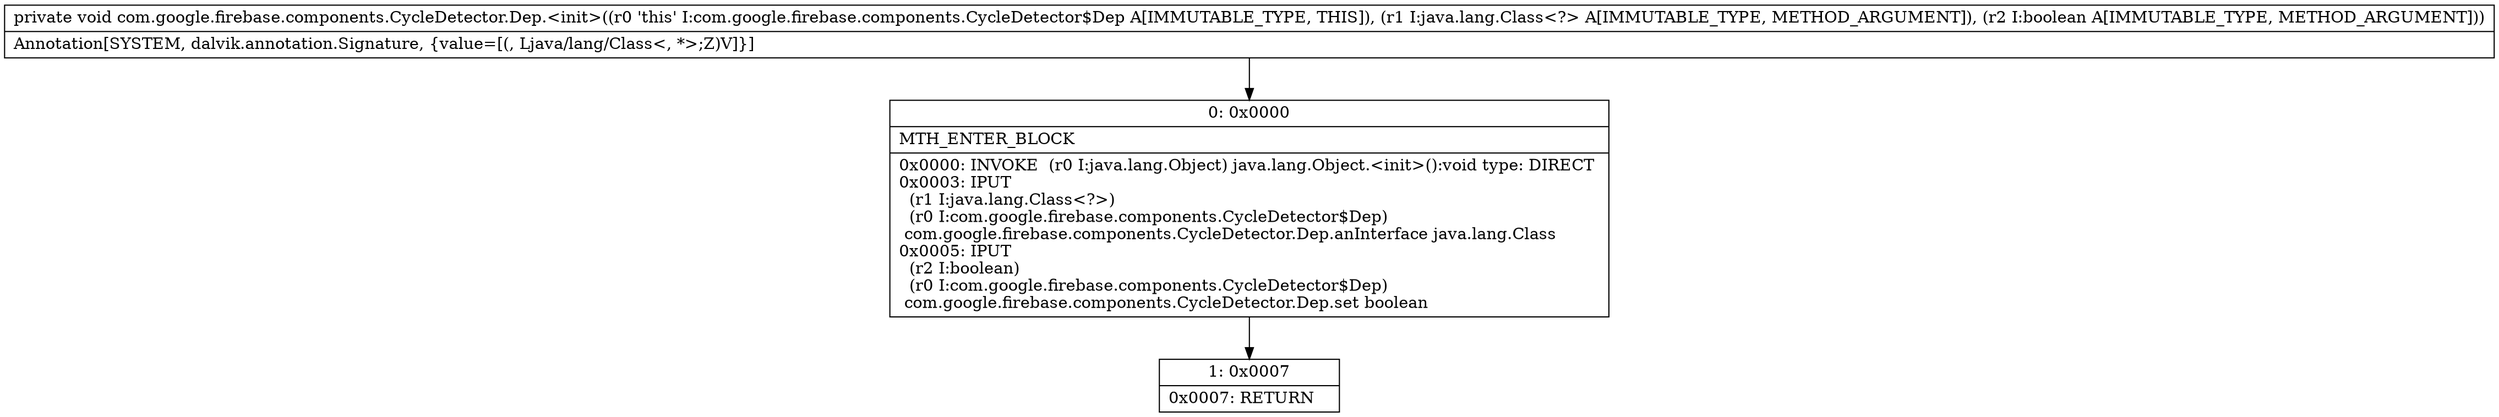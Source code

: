 digraph "CFG forcom.google.firebase.components.CycleDetector.Dep.\<init\>(Ljava\/lang\/Class;Z)V" {
Node_0 [shape=record,label="{0\:\ 0x0000|MTH_ENTER_BLOCK\l|0x0000: INVOKE  (r0 I:java.lang.Object) java.lang.Object.\<init\>():void type: DIRECT \l0x0003: IPUT  \l  (r1 I:java.lang.Class\<?\>)\l  (r0 I:com.google.firebase.components.CycleDetector$Dep)\l com.google.firebase.components.CycleDetector.Dep.anInterface java.lang.Class \l0x0005: IPUT  \l  (r2 I:boolean)\l  (r0 I:com.google.firebase.components.CycleDetector$Dep)\l com.google.firebase.components.CycleDetector.Dep.set boolean \l}"];
Node_1 [shape=record,label="{1\:\ 0x0007|0x0007: RETURN   \l}"];
MethodNode[shape=record,label="{private void com.google.firebase.components.CycleDetector.Dep.\<init\>((r0 'this' I:com.google.firebase.components.CycleDetector$Dep A[IMMUTABLE_TYPE, THIS]), (r1 I:java.lang.Class\<?\> A[IMMUTABLE_TYPE, METHOD_ARGUMENT]), (r2 I:boolean A[IMMUTABLE_TYPE, METHOD_ARGUMENT]))  | Annotation[SYSTEM, dalvik.annotation.Signature, \{value=[(, Ljava\/lang\/Class\<, *\>;Z)V]\}]\l}"];
MethodNode -> Node_0;
Node_0 -> Node_1;
}

